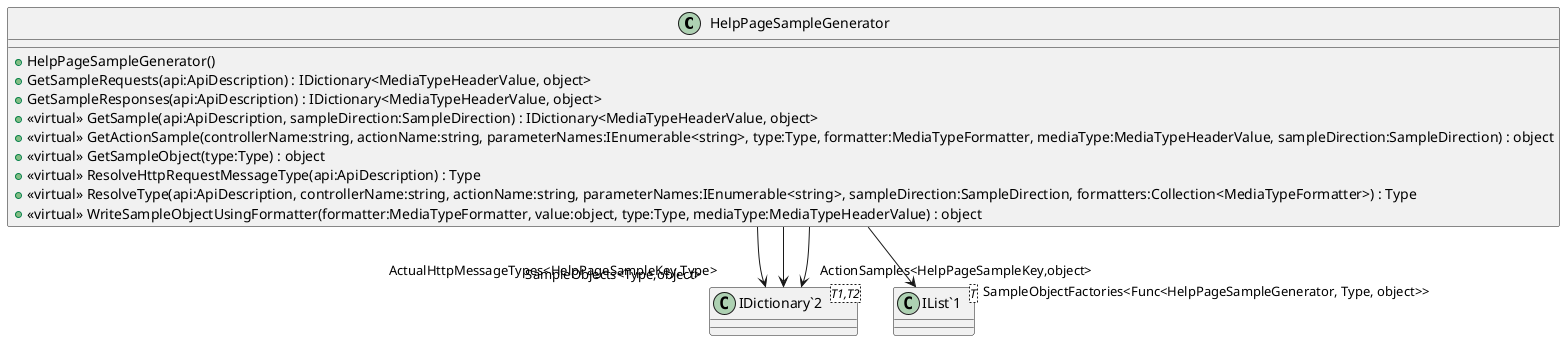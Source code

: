 @startuml
class HelpPageSampleGenerator {
    + HelpPageSampleGenerator()
    + GetSampleRequests(api:ApiDescription) : IDictionary<MediaTypeHeaderValue, object>
    + GetSampleResponses(api:ApiDescription) : IDictionary<MediaTypeHeaderValue, object>
    + <<virtual>> GetSample(api:ApiDescription, sampleDirection:SampleDirection) : IDictionary<MediaTypeHeaderValue, object>
    + <<virtual>> GetActionSample(controllerName:string, actionName:string, parameterNames:IEnumerable<string>, type:Type, formatter:MediaTypeFormatter, mediaType:MediaTypeHeaderValue, sampleDirection:SampleDirection) : object
    + <<virtual>> GetSampleObject(type:Type) : object
    + <<virtual>> ResolveHttpRequestMessageType(api:ApiDescription) : Type
    + <<virtual>> ResolveType(api:ApiDescription, controllerName:string, actionName:string, parameterNames:IEnumerable<string>, sampleDirection:SampleDirection, formatters:Collection<MediaTypeFormatter>) : Type
    + <<virtual>> WriteSampleObjectUsingFormatter(formatter:MediaTypeFormatter, value:object, type:Type, mediaType:MediaTypeHeaderValue) : object
}
class "IDictionary`2"<T1,T2> {
}
class "IList`1"<T> {
}
HelpPageSampleGenerator --> "ActualHttpMessageTypes<HelpPageSampleKey,Type>" "IDictionary`2"
HelpPageSampleGenerator --> "ActionSamples<HelpPageSampleKey,object>" "IDictionary`2"
HelpPageSampleGenerator --> "SampleObjects<Type,object>" "IDictionary`2"
HelpPageSampleGenerator --> "SampleObjectFactories<Func<HelpPageSampleGenerator, Type, object>>" "IList`1"
@enduml
